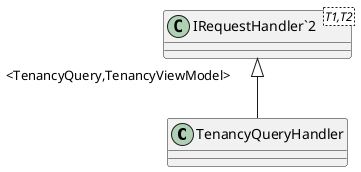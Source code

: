 @startuml
class TenancyQueryHandler {
}
class "IRequestHandler`2"<T1,T2> {
}
"IRequestHandler`2" "<TenancyQuery,TenancyViewModel>" <|-- TenancyQueryHandler
@enduml
